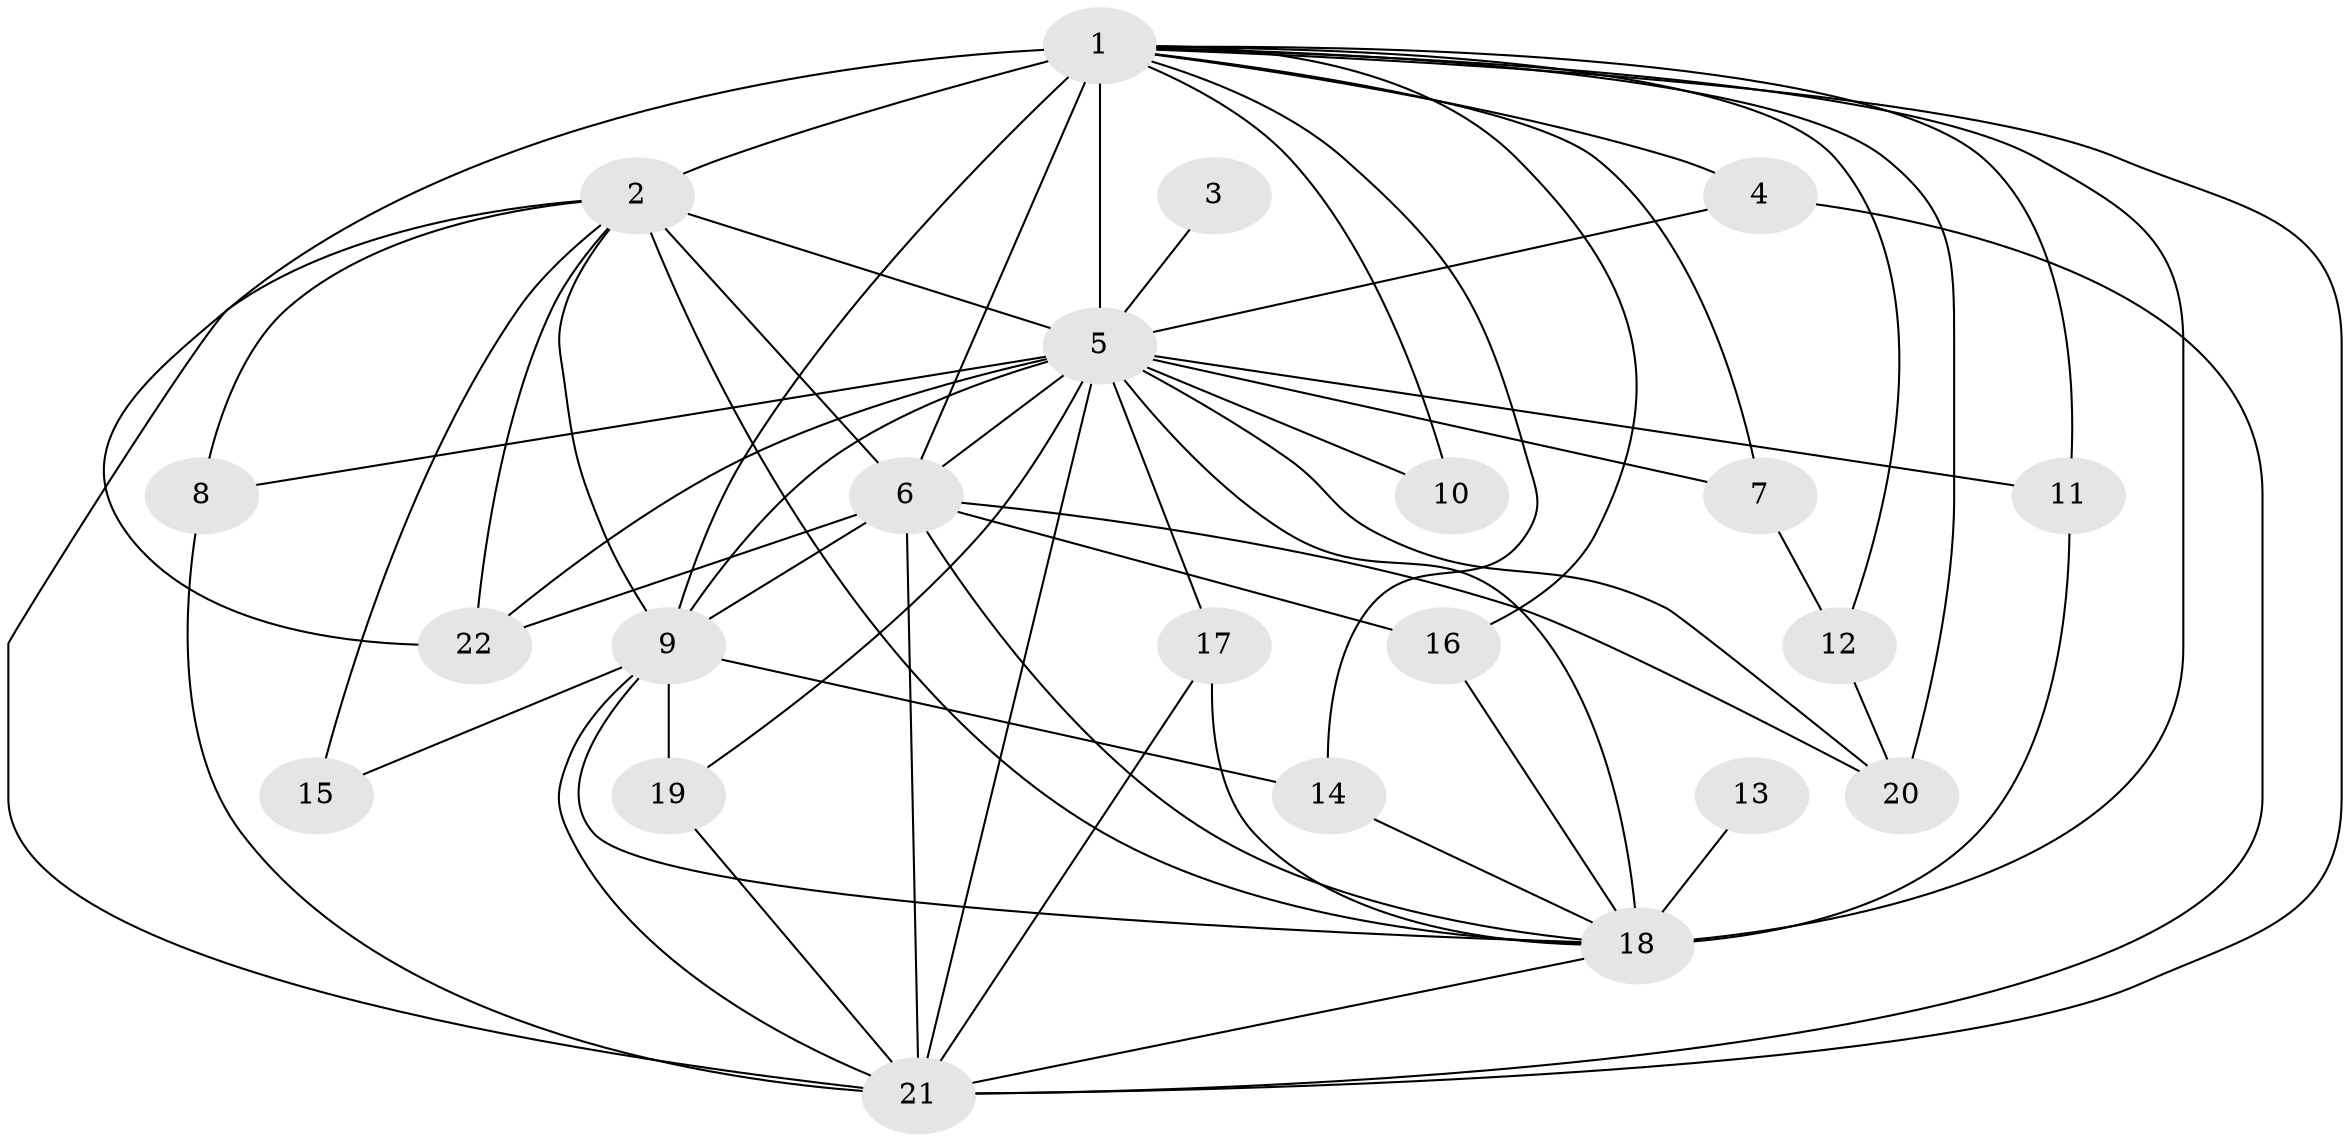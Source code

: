 // original degree distribution, {17: 0.03636363636363636, 14: 0.05454545454545454, 11: 0.01818181818181818, 23: 0.01818181818181818, 15: 0.03636363636363636, 18: 0.01818181818181818, 2: 0.5272727272727272, 4: 0.07272727272727272, 3: 0.2, 5: 0.01818181818181818}
// Generated by graph-tools (version 1.1) at 2025/36/03/04/25 23:36:21]
// undirected, 22 vertices, 60 edges
graph export_dot {
  node [color=gray90,style=filled];
  1;
  2;
  3;
  4;
  5;
  6;
  7;
  8;
  9;
  10;
  11;
  12;
  13;
  14;
  15;
  16;
  17;
  18;
  19;
  20;
  21;
  22;
  1 -- 2 [weight=3.0];
  1 -- 4 [weight=1.0];
  1 -- 5 [weight=4.0];
  1 -- 6 [weight=6.0];
  1 -- 7 [weight=1.0];
  1 -- 9 [weight=2.0];
  1 -- 10 [weight=1.0];
  1 -- 11 [weight=1.0];
  1 -- 12 [weight=1.0];
  1 -- 14 [weight=1.0];
  1 -- 16 [weight=2.0];
  1 -- 18 [weight=3.0];
  1 -- 20 [weight=1.0];
  1 -- 21 [weight=2.0];
  1 -- 22 [weight=1.0];
  2 -- 5 [weight=3.0];
  2 -- 6 [weight=2.0];
  2 -- 8 [weight=1.0];
  2 -- 9 [weight=1.0];
  2 -- 15 [weight=2.0];
  2 -- 18 [weight=1.0];
  2 -- 21 [weight=1.0];
  2 -- 22 [weight=1.0];
  3 -- 5 [weight=1.0];
  4 -- 5 [weight=1.0];
  4 -- 21 [weight=1.0];
  5 -- 6 [weight=5.0];
  5 -- 7 [weight=1.0];
  5 -- 8 [weight=1.0];
  5 -- 9 [weight=3.0];
  5 -- 10 [weight=2.0];
  5 -- 11 [weight=1.0];
  5 -- 17 [weight=2.0];
  5 -- 18 [weight=4.0];
  5 -- 19 [weight=2.0];
  5 -- 20 [weight=1.0];
  5 -- 21 [weight=2.0];
  5 -- 22 [weight=1.0];
  6 -- 9 [weight=3.0];
  6 -- 16 [weight=1.0];
  6 -- 18 [weight=2.0];
  6 -- 20 [weight=2.0];
  6 -- 21 [weight=2.0];
  6 -- 22 [weight=1.0];
  7 -- 12 [weight=1.0];
  8 -- 21 [weight=1.0];
  9 -- 14 [weight=1.0];
  9 -- 15 [weight=1.0];
  9 -- 18 [weight=1.0];
  9 -- 19 [weight=1.0];
  9 -- 21 [weight=1.0];
  11 -- 18 [weight=1.0];
  12 -- 20 [weight=1.0];
  13 -- 18 [weight=1.0];
  14 -- 18 [weight=1.0];
  16 -- 18 [weight=1.0];
  17 -- 18 [weight=1.0];
  17 -- 21 [weight=1.0];
  18 -- 21 [weight=1.0];
  19 -- 21 [weight=2.0];
}
